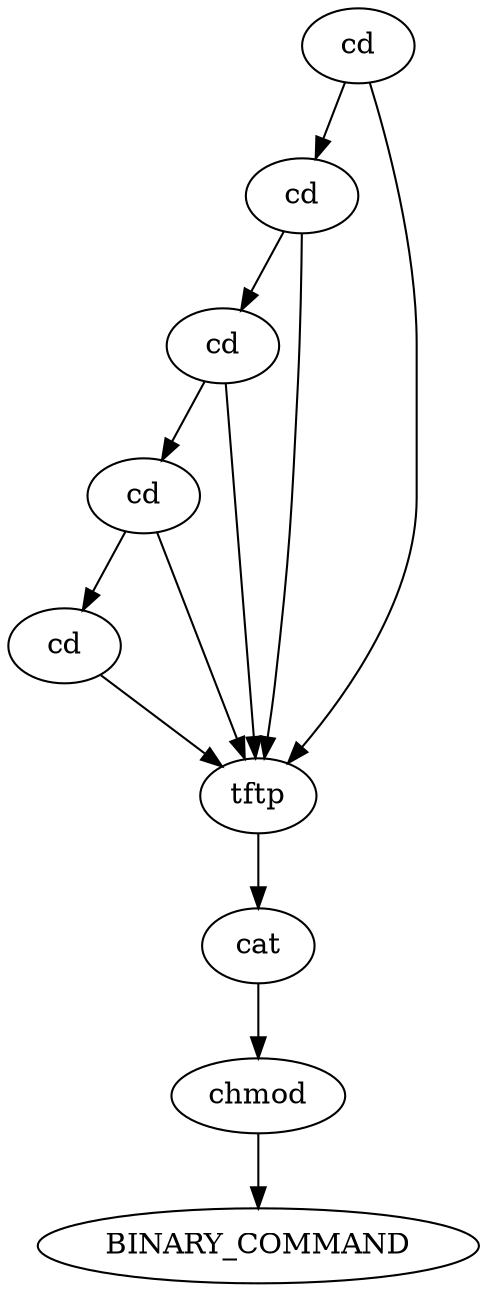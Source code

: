 digraph {
2 [label="cd"];
6 [label="cd"];
10 [label="cd"];
14 [label="cd"];
18 [label="cd"];
22 [label="tftp"];
29 [label="cat"];
35 [label="chmod"];
40 [label="BINARY_COMMAND"];
2 -> 6;
2 -> 22;
6 -> 10;
6 -> 22;
10 -> 14;
10 -> 22;
14 -> 18;
14 -> 22;
18 -> 22;
22 -> 29;
29 -> 35;
35 -> 40;
}
